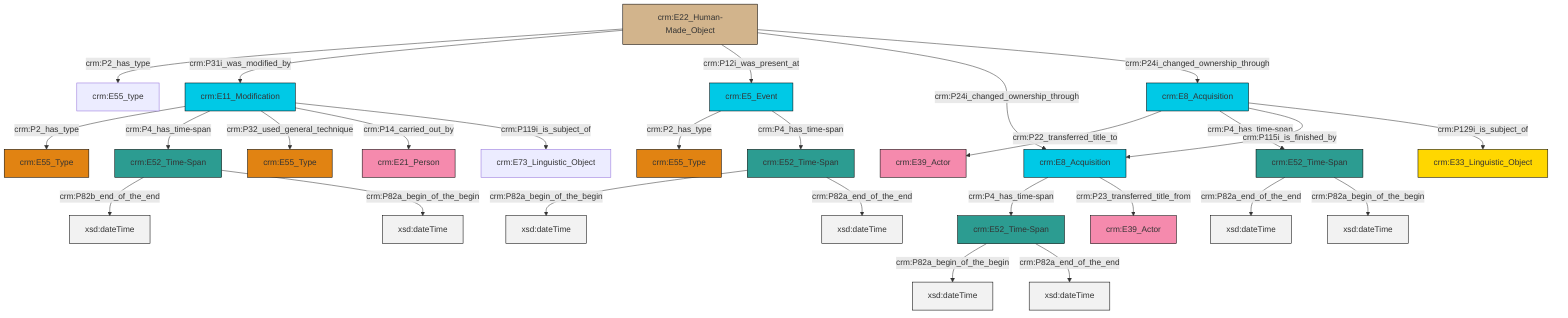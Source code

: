 graph TD
classDef Literal fill:#f2f2f2,stroke:#000000;
classDef CRM_Entity fill:#FFFFFF,stroke:#000000;
classDef Temporal_Entity fill:#00C9E6, stroke:#000000;
classDef Type fill:#E18312, stroke:#000000;
classDef Time-Span fill:#2C9C91, stroke:#000000;
classDef Appellation fill:#FFEB7F, stroke:#000000;
classDef Place fill:#008836, stroke:#000000;
classDef Persistent_Item fill:#B266B2, stroke:#000000;
classDef Conceptual_Object fill:#FFD700, stroke:#000000;
classDef Physical_Thing fill:#D2B48C, stroke:#000000;
classDef Actor fill:#f58aad, stroke:#000000;
classDef PC_Classes fill:#4ce600, stroke:#000000;
classDef Multi fill:#cccccc,stroke:#000000;

0["crm:E52_Time-Span"]:::Time-Span -->|crm:P82a_end_of_the_end| 1[xsd:dateTime]:::Literal
0["crm:E52_Time-Span"]:::Time-Span -->|crm:P82a_begin_of_the_begin| 2[xsd:dateTime]:::Literal
3["crm:E8_Acquisition"]:::Temporal_Entity -->|crm:P22_transferred_title_to| 4["crm:E39_Actor"]:::Actor
5["crm:E52_Time-Span"]:::Time-Span -->|crm:P82a_begin_of_the_begin| 6[xsd:dateTime]:::Literal
7["crm:E5_Event"]:::Temporal_Entity -->|crm:P2_has_type| 8["crm:E55_Type"]:::Type
9["crm:E52_Time-Span"]:::Time-Span -->|crm:P82a_begin_of_the_begin| 10[xsd:dateTime]:::Literal
11["crm:E22_Human-Made_Object"]:::Physical_Thing -->|crm:P2_has_type| 12["crm:E55_type"]:::Default
13["crm:E11_Modification"]:::Temporal_Entity -->|crm:P2_has_type| 14["crm:E55_Type"]:::Type
13["crm:E11_Modification"]:::Temporal_Entity -->|crm:P4_has_time-span| 21["crm:E52_Time-Span"]:::Time-Span
11["crm:E22_Human-Made_Object"]:::Physical_Thing -->|crm:P31i_was_modified_by| 13["crm:E11_Modification"]:::Temporal_Entity
5["crm:E52_Time-Span"]:::Time-Span -->|crm:P82a_end_of_the_end| 22[xsd:dateTime]:::Literal
21["crm:E52_Time-Span"]:::Time-Span -->|crm:P82b_end_of_the_end| 23[xsd:dateTime]:::Literal
7["crm:E5_Event"]:::Temporal_Entity -->|crm:P4_has_time-span| 5["crm:E52_Time-Span"]:::Time-Span
21["crm:E52_Time-Span"]:::Time-Span -->|crm:P82a_begin_of_the_begin| 25[xsd:dateTime]:::Literal
13["crm:E11_Modification"]:::Temporal_Entity -->|crm:P32_used_general_technique| 29["crm:E55_Type"]:::Type
13["crm:E11_Modification"]:::Temporal_Entity -->|crm:P14_carried_out_by| 18["crm:E21_Person"]:::Actor
11["crm:E22_Human-Made_Object"]:::Physical_Thing -->|crm:P12i_was_present_at| 7["crm:E5_Event"]:::Temporal_Entity
13["crm:E11_Modification"]:::Temporal_Entity -->|crm:P119i_is_subject_of| 34["crm:E73_Linguistic_Object"]:::Default
3["crm:E8_Acquisition"]:::Temporal_Entity -->|crm:P4_has_time-span| 0["crm:E52_Time-Span"]:::Time-Span
32["crm:E8_Acquisition"]:::Temporal_Entity -->|crm:P4_has_time-span| 9["crm:E52_Time-Span"]:::Time-Span
9["crm:E52_Time-Span"]:::Time-Span -->|crm:P82a_end_of_the_end| 41[xsd:dateTime]:::Literal
3["crm:E8_Acquisition"]:::Temporal_Entity -->|crm:P115i_is_finished_by| 32["crm:E8_Acquisition"]:::Temporal_Entity
3["crm:E8_Acquisition"]:::Temporal_Entity -->|crm:P129i_is_subject_of| 27["crm:E33_Linguistic_Object"]:::Conceptual_Object
32["crm:E8_Acquisition"]:::Temporal_Entity -->|crm:P23_transferred_title_from| 36["crm:E39_Actor"]:::Actor
11["crm:E22_Human-Made_Object"]:::Physical_Thing -->|crm:P24i_changed_ownership_through| 32["crm:E8_Acquisition"]:::Temporal_Entity
11["crm:E22_Human-Made_Object"]:::Physical_Thing -->|crm:P24i_changed_ownership_through| 3["crm:E8_Acquisition"]:::Temporal_Entity
